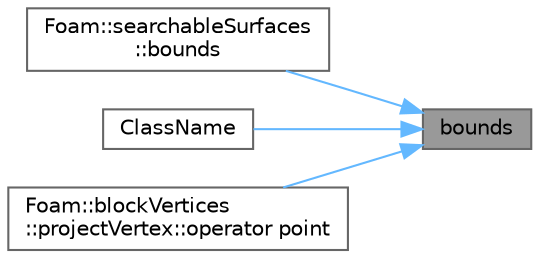 digraph "bounds"
{
 // LATEX_PDF_SIZE
  bgcolor="transparent";
  edge [fontname=Helvetica,fontsize=10,labelfontname=Helvetica,labelfontsize=10];
  node [fontname=Helvetica,fontsize=10,shape=box,height=0.2,width=0.4];
  rankdir="RL";
  Node1 [id="Node000001",label="bounds",height=0.2,width=0.4,color="gray40", fillcolor="grey60", style="filled", fontcolor="black",tooltip=" "];
  Node1 -> Node2 [id="edge1_Node000001_Node000002",dir="back",color="steelblue1",style="solid",tooltip=" "];
  Node2 [id="Node000002",label="Foam::searchableSurfaces\l::bounds",height=0.2,width=0.4,color="grey40", fillcolor="white", style="filled",URL="$classFoam_1_1searchableSurfaces.html#a355862e8a60245e463e4e8e21f51c53e",tooltip=" "];
  Node1 -> Node3 [id="edge2_Node000001_Node000003",dir="back",color="steelblue1",style="solid",tooltip=" "];
  Node3 [id="Node000003",label="ClassName",height=0.2,width=0.4,color="grey40", fillcolor="white", style="filled",URL="$classFoam_1_1searchableSurfacesQueries.html#a72b4f1d11318398495372eaec31864bb",tooltip=" "];
  Node1 -> Node4 [id="edge3_Node000001_Node000004",dir="back",color="steelblue1",style="solid",tooltip=" "];
  Node4 [id="Node000004",label="Foam::blockVertices\l::projectVertex::operator point",height=0.2,width=0.4,color="grey40", fillcolor="white", style="filled",URL="$classFoam_1_1blockVertices_1_1projectVertex.html#a35a5b34c1ad6198cc5d22f0ebae28498",tooltip=" "];
}
